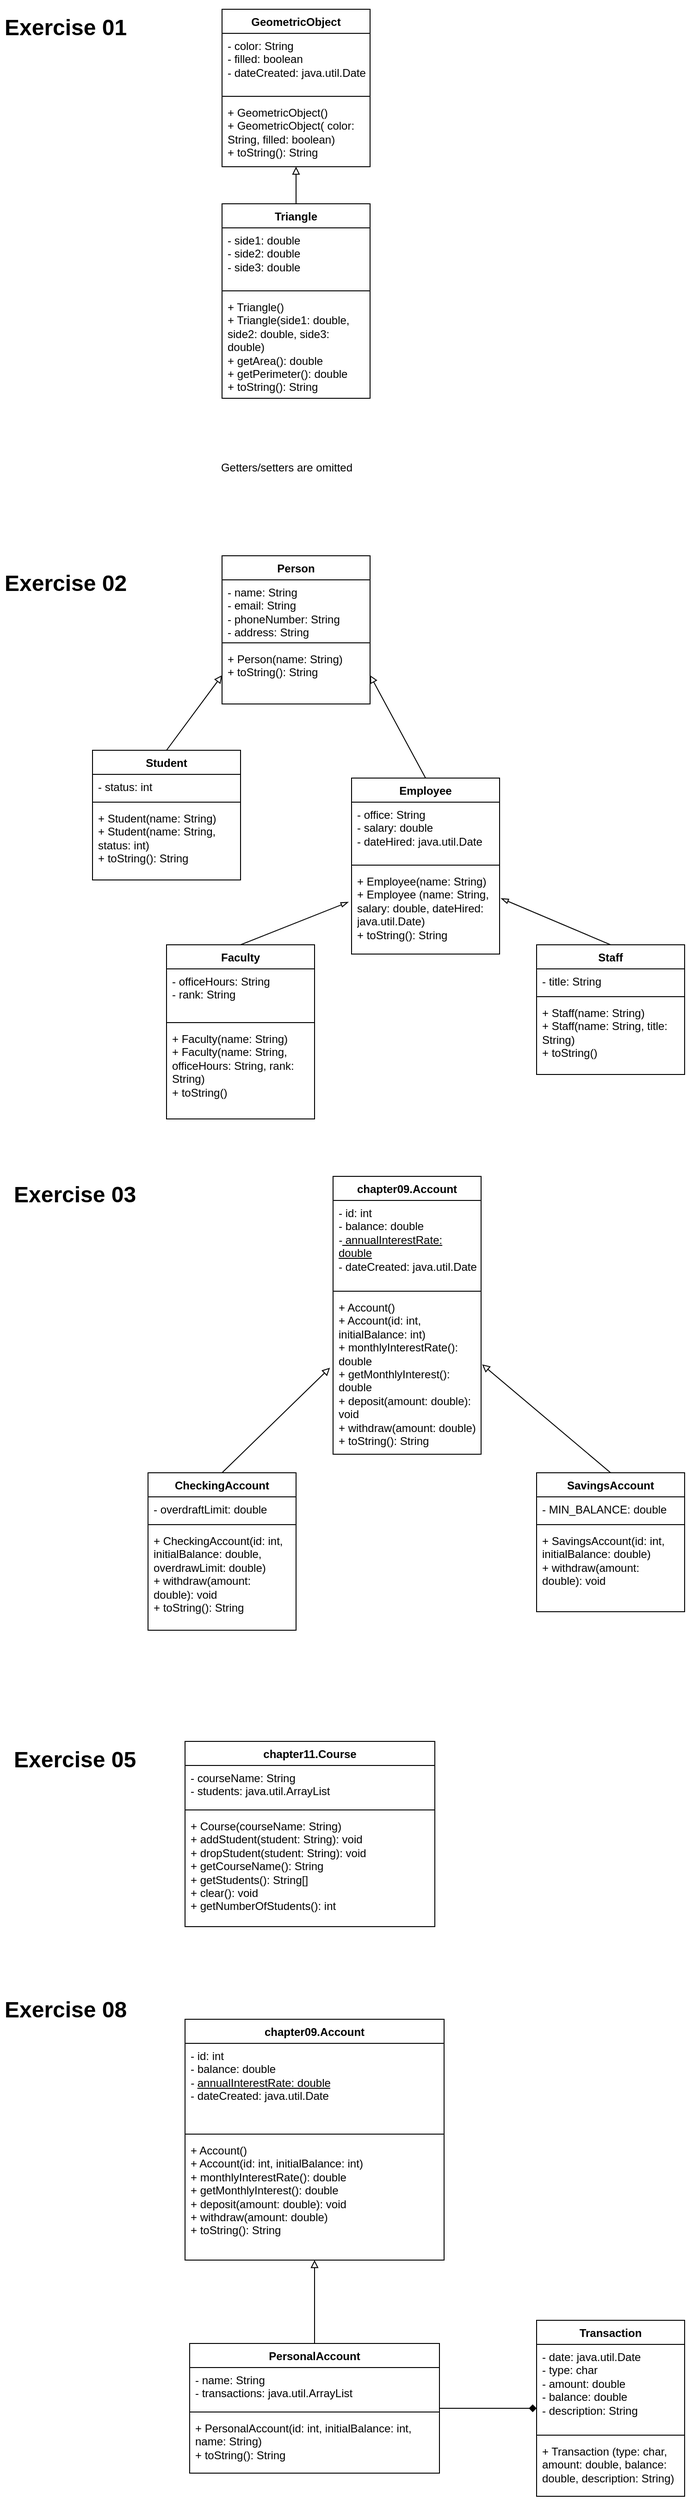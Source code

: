 <mxfile version="21.6.8" type="device">
  <diagram name="Page-1" id="0jwR-zEwnmCePSWY2F06">
    <mxGraphModel dx="954" dy="1001" grid="1" gridSize="10" guides="1" tooltips="1" connect="1" arrows="1" fold="1" page="0" pageScale="1" pageWidth="827" pageHeight="1169" math="0" shadow="0">
      <root>
        <mxCell id="0" />
        <mxCell id="1" parent="0" />
        <mxCell id="v8TpoAdIlQ8JZEhRbZlm-1" value="GeometricObject" style="swimlane;fontStyle=1;align=center;verticalAlign=top;childLayout=stackLayout;horizontal=1;startSize=26;horizontalStack=0;resizeParent=1;resizeParentMax=0;resizeLast=0;collapsible=1;marginBottom=0;whiteSpace=wrap;html=1;" parent="1" vertex="1">
          <mxGeometry x="240" y="-220" width="160" height="170" as="geometry" />
        </mxCell>
        <mxCell id="v8TpoAdIlQ8JZEhRbZlm-2" value="- color: String&lt;br&gt;- filled: boolean&lt;br&gt;- dateCreated: java.util.Date" style="text;strokeColor=none;fillColor=none;align=left;verticalAlign=top;spacingLeft=4;spacingRight=4;overflow=hidden;rotatable=0;points=[[0,0.5],[1,0.5]];portConstraint=eastwest;whiteSpace=wrap;html=1;" parent="v8TpoAdIlQ8JZEhRbZlm-1" vertex="1">
          <mxGeometry y="26" width="160" height="64" as="geometry" />
        </mxCell>
        <mxCell id="v8TpoAdIlQ8JZEhRbZlm-3" value="" style="line;strokeWidth=1;fillColor=none;align=left;verticalAlign=middle;spacingTop=-1;spacingLeft=3;spacingRight=3;rotatable=0;labelPosition=right;points=[];portConstraint=eastwest;strokeColor=inherit;" parent="v8TpoAdIlQ8JZEhRbZlm-1" vertex="1">
          <mxGeometry y="90" width="160" height="8" as="geometry" />
        </mxCell>
        <mxCell id="v8TpoAdIlQ8JZEhRbZlm-4" value="+ GeometricObject()&lt;br&gt;+ GeometricObject( color: String, filled: boolean)&lt;br&gt;+ toString(): String" style="text;strokeColor=none;fillColor=none;align=left;verticalAlign=top;spacingLeft=4;spacingRight=4;overflow=hidden;rotatable=0;points=[[0,0.5],[1,0.5]];portConstraint=eastwest;whiteSpace=wrap;html=1;" parent="v8TpoAdIlQ8JZEhRbZlm-1" vertex="1">
          <mxGeometry y="98" width="160" height="72" as="geometry" />
        </mxCell>
        <mxCell id="v8TpoAdIlQ8JZEhRbZlm-10" style="edgeStyle=orthogonalEdgeStyle;rounded=0;orthogonalLoop=1;jettySize=auto;html=1;endArrow=block;endFill=0;" parent="1" source="v8TpoAdIlQ8JZEhRbZlm-5" target="v8TpoAdIlQ8JZEhRbZlm-1" edge="1">
          <mxGeometry relative="1" as="geometry" />
        </mxCell>
        <mxCell id="v8TpoAdIlQ8JZEhRbZlm-5" value="Triangle" style="swimlane;fontStyle=1;align=center;verticalAlign=top;childLayout=stackLayout;horizontal=1;startSize=26;horizontalStack=0;resizeParent=1;resizeParentMax=0;resizeLast=0;collapsible=1;marginBottom=0;whiteSpace=wrap;html=1;" parent="1" vertex="1">
          <mxGeometry x="240" y="-10" width="160" height="210" as="geometry" />
        </mxCell>
        <mxCell id="v8TpoAdIlQ8JZEhRbZlm-6" value="- side1: double&lt;br&gt;- side2: double&lt;br&gt;- side3: double" style="text;strokeColor=none;fillColor=none;align=left;verticalAlign=top;spacingLeft=4;spacingRight=4;overflow=hidden;rotatable=0;points=[[0,0.5],[1,0.5]];portConstraint=eastwest;whiteSpace=wrap;html=1;" parent="v8TpoAdIlQ8JZEhRbZlm-5" vertex="1">
          <mxGeometry y="26" width="160" height="64" as="geometry" />
        </mxCell>
        <mxCell id="v8TpoAdIlQ8JZEhRbZlm-7" value="" style="line;strokeWidth=1;fillColor=none;align=left;verticalAlign=middle;spacingTop=-1;spacingLeft=3;spacingRight=3;rotatable=0;labelPosition=right;points=[];portConstraint=eastwest;strokeColor=inherit;" parent="v8TpoAdIlQ8JZEhRbZlm-5" vertex="1">
          <mxGeometry y="90" width="160" height="8" as="geometry" />
        </mxCell>
        <mxCell id="v8TpoAdIlQ8JZEhRbZlm-8" value="+ Triangle()&lt;br&gt;+ Triangle(side1: double, side2: double, side3: double)&lt;br&gt;+ getArea(): double&lt;br&gt;+ getPerimeter(): double&lt;br&gt;+ toString(): String" style="text;strokeColor=none;fillColor=none;align=left;verticalAlign=top;spacingLeft=4;spacingRight=4;overflow=hidden;rotatable=0;points=[[0,0.5],[1,0.5]];portConstraint=eastwest;whiteSpace=wrap;html=1;" parent="v8TpoAdIlQ8JZEhRbZlm-5" vertex="1">
          <mxGeometry y="98" width="160" height="112" as="geometry" />
        </mxCell>
        <mxCell id="v8TpoAdIlQ8JZEhRbZlm-11" value="Getters/setters are omitted" style="text;html=1;strokeColor=none;fillColor=none;align=center;verticalAlign=middle;whiteSpace=wrap;rounded=0;" parent="1" vertex="1">
          <mxGeometry x="190" y="260" width="240" height="30" as="geometry" />
        </mxCell>
        <mxCell id="v8TpoAdIlQ8JZEhRbZlm-12" value="Person" style="swimlane;fontStyle=1;align=center;verticalAlign=top;childLayout=stackLayout;horizontal=1;startSize=26;horizontalStack=0;resizeParent=1;resizeParentMax=0;resizeLast=0;collapsible=1;marginBottom=0;whiteSpace=wrap;html=1;" parent="1" vertex="1">
          <mxGeometry x="240" y="370" width="160" height="160" as="geometry" />
        </mxCell>
        <mxCell id="v8TpoAdIlQ8JZEhRbZlm-13" value="- name: String&lt;br&gt;- email: String&lt;br&gt;- phoneNumber: String&lt;br&gt;- address: String" style="text;strokeColor=none;fillColor=none;align=left;verticalAlign=top;spacingLeft=4;spacingRight=4;overflow=hidden;rotatable=0;points=[[0,0.5],[1,0.5]];portConstraint=eastwest;whiteSpace=wrap;html=1;" parent="v8TpoAdIlQ8JZEhRbZlm-12" vertex="1">
          <mxGeometry y="26" width="160" height="64" as="geometry" />
        </mxCell>
        <mxCell id="v8TpoAdIlQ8JZEhRbZlm-14" value="" style="line;strokeWidth=1;fillColor=none;align=left;verticalAlign=middle;spacingTop=-1;spacingLeft=3;spacingRight=3;rotatable=0;labelPosition=right;points=[];portConstraint=eastwest;strokeColor=inherit;" parent="v8TpoAdIlQ8JZEhRbZlm-12" vertex="1">
          <mxGeometry y="90" width="160" height="8" as="geometry" />
        </mxCell>
        <mxCell id="v8TpoAdIlQ8JZEhRbZlm-15" value="+ Person(name: String)&lt;br&gt;+ toString(): String" style="text;strokeColor=none;fillColor=none;align=left;verticalAlign=top;spacingLeft=4;spacingRight=4;overflow=hidden;rotatable=0;points=[[0,0.5],[1,0.5]];portConstraint=eastwest;whiteSpace=wrap;html=1;" parent="v8TpoAdIlQ8JZEhRbZlm-12" vertex="1">
          <mxGeometry y="98" width="160" height="62" as="geometry" />
        </mxCell>
        <mxCell id="v8TpoAdIlQ8JZEhRbZlm-25" value="Employee" style="swimlane;fontStyle=1;align=center;verticalAlign=top;childLayout=stackLayout;horizontal=1;startSize=26;horizontalStack=0;resizeParent=1;resizeParentMax=0;resizeLast=0;collapsible=1;marginBottom=0;whiteSpace=wrap;html=1;" parent="1" vertex="1">
          <mxGeometry x="380" y="610" width="160" height="190" as="geometry" />
        </mxCell>
        <mxCell id="v8TpoAdIlQ8JZEhRbZlm-26" value="- office: String&lt;br&gt;- salary: double&lt;br&gt;- dateHired: java.util.Date" style="text;strokeColor=none;fillColor=none;align=left;verticalAlign=top;spacingLeft=4;spacingRight=4;overflow=hidden;rotatable=0;points=[[0,0.5],[1,0.5]];portConstraint=eastwest;whiteSpace=wrap;html=1;" parent="v8TpoAdIlQ8JZEhRbZlm-25" vertex="1">
          <mxGeometry y="26" width="160" height="64" as="geometry" />
        </mxCell>
        <mxCell id="v8TpoAdIlQ8JZEhRbZlm-27" value="" style="line;strokeWidth=1;fillColor=none;align=left;verticalAlign=middle;spacingTop=-1;spacingLeft=3;spacingRight=3;rotatable=0;labelPosition=right;points=[];portConstraint=eastwest;strokeColor=inherit;" parent="v8TpoAdIlQ8JZEhRbZlm-25" vertex="1">
          <mxGeometry y="90" width="160" height="8" as="geometry" />
        </mxCell>
        <mxCell id="v8TpoAdIlQ8JZEhRbZlm-28" value="+ Employee(name: String)&lt;br&gt;+ Employee (name: String, salary: double, dateHired: java.util.Date)&lt;br&gt;+ toString(): String" style="text;strokeColor=none;fillColor=none;align=left;verticalAlign=top;spacingLeft=4;spacingRight=4;overflow=hidden;rotatable=0;points=[[0,0.5],[1,0.5]];portConstraint=eastwest;whiteSpace=wrap;html=1;" parent="v8TpoAdIlQ8JZEhRbZlm-25" vertex="1">
          <mxGeometry y="98" width="160" height="92" as="geometry" />
        </mxCell>
        <mxCell id="v8TpoAdIlQ8JZEhRbZlm-30" value="Student" style="swimlane;fontStyle=1;align=center;verticalAlign=top;childLayout=stackLayout;horizontal=1;startSize=26;horizontalStack=0;resizeParent=1;resizeParentMax=0;resizeLast=0;collapsible=1;marginBottom=0;whiteSpace=wrap;html=1;" parent="1" vertex="1">
          <mxGeometry x="100" y="580" width="160" height="140" as="geometry" />
        </mxCell>
        <mxCell id="v8TpoAdIlQ8JZEhRbZlm-31" value="- status: int" style="text;strokeColor=none;fillColor=none;align=left;verticalAlign=top;spacingLeft=4;spacingRight=4;overflow=hidden;rotatable=0;points=[[0,0.5],[1,0.5]];portConstraint=eastwest;whiteSpace=wrap;html=1;" parent="v8TpoAdIlQ8JZEhRbZlm-30" vertex="1">
          <mxGeometry y="26" width="160" height="26" as="geometry" />
        </mxCell>
        <mxCell id="v8TpoAdIlQ8JZEhRbZlm-32" value="" style="line;strokeWidth=1;fillColor=none;align=left;verticalAlign=middle;spacingTop=-1;spacingLeft=3;spacingRight=3;rotatable=0;labelPosition=right;points=[];portConstraint=eastwest;strokeColor=inherit;" parent="v8TpoAdIlQ8JZEhRbZlm-30" vertex="1">
          <mxGeometry y="52" width="160" height="8" as="geometry" />
        </mxCell>
        <mxCell id="v8TpoAdIlQ8JZEhRbZlm-33" value="+ Student(name: String)&lt;br&gt;+ Student(name: String, status: int)&lt;br&gt;+ toString(): String" style="text;strokeColor=none;fillColor=none;align=left;verticalAlign=top;spacingLeft=4;spacingRight=4;overflow=hidden;rotatable=0;points=[[0,0.5],[1,0.5]];portConstraint=eastwest;whiteSpace=wrap;html=1;" parent="v8TpoAdIlQ8JZEhRbZlm-30" vertex="1">
          <mxGeometry y="60" width="160" height="80" as="geometry" />
        </mxCell>
        <mxCell id="v8TpoAdIlQ8JZEhRbZlm-35" value="Faculty" style="swimlane;fontStyle=1;align=center;verticalAlign=top;childLayout=stackLayout;horizontal=1;startSize=26;horizontalStack=0;resizeParent=1;resizeParentMax=0;resizeLast=0;collapsible=1;marginBottom=0;whiteSpace=wrap;html=1;" parent="1" vertex="1">
          <mxGeometry x="180" y="790" width="160" height="188" as="geometry" />
        </mxCell>
        <mxCell id="v8TpoAdIlQ8JZEhRbZlm-36" value="- officeHours: String&lt;br&gt;- rank: String" style="text;strokeColor=none;fillColor=none;align=left;verticalAlign=top;spacingLeft=4;spacingRight=4;overflow=hidden;rotatable=0;points=[[0,0.5],[1,0.5]];portConstraint=eastwest;whiteSpace=wrap;html=1;" parent="v8TpoAdIlQ8JZEhRbZlm-35" vertex="1">
          <mxGeometry y="26" width="160" height="54" as="geometry" />
        </mxCell>
        <mxCell id="v8TpoAdIlQ8JZEhRbZlm-37" value="" style="line;strokeWidth=1;fillColor=none;align=left;verticalAlign=middle;spacingTop=-1;spacingLeft=3;spacingRight=3;rotatable=0;labelPosition=right;points=[];portConstraint=eastwest;strokeColor=inherit;" parent="v8TpoAdIlQ8JZEhRbZlm-35" vertex="1">
          <mxGeometry y="80" width="160" height="8" as="geometry" />
        </mxCell>
        <mxCell id="v8TpoAdIlQ8JZEhRbZlm-38" value="+ Faculty(name: String)&lt;br&gt;+ Faculty(name: String, officeHours: String, rank: String)&lt;br&gt;+ toString()" style="text;strokeColor=none;fillColor=none;align=left;verticalAlign=top;spacingLeft=4;spacingRight=4;overflow=hidden;rotatable=0;points=[[0,0.5],[1,0.5]];portConstraint=eastwest;whiteSpace=wrap;html=1;" parent="v8TpoAdIlQ8JZEhRbZlm-35" vertex="1">
          <mxGeometry y="88" width="160" height="100" as="geometry" />
        </mxCell>
        <mxCell id="v8TpoAdIlQ8JZEhRbZlm-39" value="Staff" style="swimlane;fontStyle=1;align=center;verticalAlign=top;childLayout=stackLayout;horizontal=1;startSize=26;horizontalStack=0;resizeParent=1;resizeParentMax=0;resizeLast=0;collapsible=1;marginBottom=0;whiteSpace=wrap;html=1;" parent="1" vertex="1">
          <mxGeometry x="580" y="790" width="160" height="140" as="geometry" />
        </mxCell>
        <mxCell id="v8TpoAdIlQ8JZEhRbZlm-40" value="- title: String" style="text;strokeColor=none;fillColor=none;align=left;verticalAlign=top;spacingLeft=4;spacingRight=4;overflow=hidden;rotatable=0;points=[[0,0.5],[1,0.5]];portConstraint=eastwest;whiteSpace=wrap;html=1;" parent="v8TpoAdIlQ8JZEhRbZlm-39" vertex="1">
          <mxGeometry y="26" width="160" height="26" as="geometry" />
        </mxCell>
        <mxCell id="v8TpoAdIlQ8JZEhRbZlm-41" value="" style="line;strokeWidth=1;fillColor=none;align=left;verticalAlign=middle;spacingTop=-1;spacingLeft=3;spacingRight=3;rotatable=0;labelPosition=right;points=[];portConstraint=eastwest;strokeColor=inherit;" parent="v8TpoAdIlQ8JZEhRbZlm-39" vertex="1">
          <mxGeometry y="52" width="160" height="8" as="geometry" />
        </mxCell>
        <mxCell id="v8TpoAdIlQ8JZEhRbZlm-42" value="+ Staff(name: String)&lt;br&gt;+ Staff(name: String, title: String)&lt;br&gt;+ toString()" style="text;strokeColor=none;fillColor=none;align=left;verticalAlign=top;spacingLeft=4;spacingRight=4;overflow=hidden;rotatable=0;points=[[0,0.5],[1,0.5]];portConstraint=eastwest;whiteSpace=wrap;html=1;" parent="v8TpoAdIlQ8JZEhRbZlm-39" vertex="1">
          <mxGeometry y="60" width="160" height="80" as="geometry" />
        </mxCell>
        <mxCell id="v8TpoAdIlQ8JZEhRbZlm-43" value="" style="endArrow=blockThin;html=1;rounded=0;endFill=0;entryX=-0.021;entryY=0.389;entryDx=0;entryDy=0;entryPerimeter=0;exitX=0.5;exitY=0;exitDx=0;exitDy=0;" parent="1" source="v8TpoAdIlQ8JZEhRbZlm-35" target="v8TpoAdIlQ8JZEhRbZlm-28" edge="1">
          <mxGeometry width="50" height="50" relative="1" as="geometry">
            <mxPoint x="280" y="830" as="sourcePoint" />
            <mxPoint x="370" y="740" as="targetPoint" />
          </mxGeometry>
        </mxCell>
        <mxCell id="v8TpoAdIlQ8JZEhRbZlm-44" value="" style="endArrow=blockThin;html=1;rounded=0;entryX=1.009;entryY=0.346;entryDx=0;entryDy=0;entryPerimeter=0;endFill=0;exitX=0.5;exitY=0;exitDx=0;exitDy=0;" parent="1" source="v8TpoAdIlQ8JZEhRbZlm-39" target="v8TpoAdIlQ8JZEhRbZlm-28" edge="1">
          <mxGeometry width="50" height="50" relative="1" as="geometry">
            <mxPoint x="620" y="830" as="sourcePoint" />
            <mxPoint x="670" y="780" as="targetPoint" />
          </mxGeometry>
        </mxCell>
        <mxCell id="v8TpoAdIlQ8JZEhRbZlm-45" value="" style="endArrow=block;html=1;rounded=0;entryX=0;entryY=0.5;entryDx=0;entryDy=0;exitX=0.5;exitY=0;exitDx=0;exitDy=0;endFill=0;" parent="1" source="v8TpoAdIlQ8JZEhRbZlm-30" target="v8TpoAdIlQ8JZEhRbZlm-15" edge="1">
          <mxGeometry width="50" height="50" relative="1" as="geometry">
            <mxPoint x="330" y="680" as="sourcePoint" />
            <mxPoint x="380" y="630" as="targetPoint" />
          </mxGeometry>
        </mxCell>
        <mxCell id="v8TpoAdIlQ8JZEhRbZlm-46" value="" style="endArrow=block;html=1;rounded=0;entryX=1;entryY=0.5;entryDx=0;entryDy=0;endFill=0;exitX=0.5;exitY=0;exitDx=0;exitDy=0;" parent="1" source="v8TpoAdIlQ8JZEhRbZlm-25" target="v8TpoAdIlQ8JZEhRbZlm-15" edge="1">
          <mxGeometry width="50" height="50" relative="1" as="geometry">
            <mxPoint x="450" y="610" as="sourcePoint" />
            <mxPoint x="500" y="560" as="targetPoint" />
          </mxGeometry>
        </mxCell>
        <mxCell id="v8TpoAdIlQ8JZEhRbZlm-47" value="chapter09.Account" style="swimlane;fontStyle=1;align=center;verticalAlign=top;childLayout=stackLayout;horizontal=1;startSize=26;horizontalStack=0;resizeParent=1;resizeParentMax=0;resizeLast=0;collapsible=1;marginBottom=0;whiteSpace=wrap;html=1;" parent="1" vertex="1">
          <mxGeometry x="360" y="1040" width="160" height="300" as="geometry" />
        </mxCell>
        <mxCell id="v8TpoAdIlQ8JZEhRbZlm-48" value="- id: int&lt;br&gt;- balance: double&lt;br&gt;&lt;i&gt;-&lt;/i&gt;&lt;u&gt; annualInterestRate: double&lt;/u&gt;&lt;br&gt;- dateCreated: java.util.Date" style="text;strokeColor=none;fillColor=none;align=left;verticalAlign=top;spacingLeft=4;spacingRight=4;overflow=hidden;rotatable=0;points=[[0,0.5],[1,0.5]];portConstraint=eastwest;whiteSpace=wrap;html=1;" parent="v8TpoAdIlQ8JZEhRbZlm-47" vertex="1">
          <mxGeometry y="26" width="160" height="94" as="geometry" />
        </mxCell>
        <mxCell id="v8TpoAdIlQ8JZEhRbZlm-49" value="" style="line;strokeWidth=1;fillColor=none;align=left;verticalAlign=middle;spacingTop=-1;spacingLeft=3;spacingRight=3;rotatable=0;labelPosition=right;points=[];portConstraint=eastwest;strokeColor=inherit;" parent="v8TpoAdIlQ8JZEhRbZlm-47" vertex="1">
          <mxGeometry y="120" width="160" height="8" as="geometry" />
        </mxCell>
        <mxCell id="v8TpoAdIlQ8JZEhRbZlm-50" value="+ Account()&lt;br&gt;+ Account(id: int, initialBalance: int)&lt;br&gt;+ monthlyInterestRate(): double&lt;br&gt;+ getMonthlyInterest(): double&lt;br&gt;+ deposit(amount: double): void&lt;br&gt;+ withdraw(amount: double)&lt;br&gt;+ toString(): String" style="text;strokeColor=none;fillColor=none;align=left;verticalAlign=top;spacingLeft=4;spacingRight=4;overflow=hidden;rotatable=0;points=[[0,0.5],[1,0.5]];portConstraint=eastwest;whiteSpace=wrap;html=1;" parent="v8TpoAdIlQ8JZEhRbZlm-47" vertex="1">
          <mxGeometry y="128" width="160" height="172" as="geometry" />
        </mxCell>
        <mxCell id="v8TpoAdIlQ8JZEhRbZlm-51" value="CheckingAccount" style="swimlane;fontStyle=1;align=center;verticalAlign=top;childLayout=stackLayout;horizontal=1;startSize=26;horizontalStack=0;resizeParent=1;resizeParentMax=0;resizeLast=0;collapsible=1;marginBottom=0;whiteSpace=wrap;html=1;" parent="1" vertex="1">
          <mxGeometry x="160" y="1360" width="160" height="170" as="geometry" />
        </mxCell>
        <mxCell id="v8TpoAdIlQ8JZEhRbZlm-52" value="- overdraftLimit: double" style="text;strokeColor=none;fillColor=none;align=left;verticalAlign=top;spacingLeft=4;spacingRight=4;overflow=hidden;rotatable=0;points=[[0,0.5],[1,0.5]];portConstraint=eastwest;whiteSpace=wrap;html=1;" parent="v8TpoAdIlQ8JZEhRbZlm-51" vertex="1">
          <mxGeometry y="26" width="160" height="26" as="geometry" />
        </mxCell>
        <mxCell id="v8TpoAdIlQ8JZEhRbZlm-53" value="" style="line;strokeWidth=1;fillColor=none;align=left;verticalAlign=middle;spacingTop=-1;spacingLeft=3;spacingRight=3;rotatable=0;labelPosition=right;points=[];portConstraint=eastwest;strokeColor=inherit;" parent="v8TpoAdIlQ8JZEhRbZlm-51" vertex="1">
          <mxGeometry y="52" width="160" height="8" as="geometry" />
        </mxCell>
        <mxCell id="v8TpoAdIlQ8JZEhRbZlm-54" value="+ CheckingAccount(id: int, initialBalance: double, overdrawLimit: double)&lt;br&gt;+ withdraw(amount: double): void&lt;br&gt;+ toString(): String" style="text;strokeColor=none;fillColor=none;align=left;verticalAlign=top;spacingLeft=4;spacingRight=4;overflow=hidden;rotatable=0;points=[[0,0.5],[1,0.5]];portConstraint=eastwest;whiteSpace=wrap;html=1;" parent="v8TpoAdIlQ8JZEhRbZlm-51" vertex="1">
          <mxGeometry y="60" width="160" height="110" as="geometry" />
        </mxCell>
        <mxCell id="v8TpoAdIlQ8JZEhRbZlm-55" value="" style="endArrow=block;html=1;rounded=0;entryX=-0.021;entryY=0.457;entryDx=0;entryDy=0;entryPerimeter=0;exitX=0.5;exitY=0;exitDx=0;exitDy=0;endFill=0;" parent="1" source="v8TpoAdIlQ8JZEhRbZlm-51" target="v8TpoAdIlQ8JZEhRbZlm-50" edge="1">
          <mxGeometry width="50" height="50" relative="1" as="geometry">
            <mxPoint x="120" y="1300" as="sourcePoint" />
            <mxPoint x="170" y="1250" as="targetPoint" />
          </mxGeometry>
        </mxCell>
        <mxCell id="v8TpoAdIlQ8JZEhRbZlm-56" value="SavingsAccount" style="swimlane;fontStyle=1;align=center;verticalAlign=top;childLayout=stackLayout;horizontal=1;startSize=26;horizontalStack=0;resizeParent=1;resizeParentMax=0;resizeLast=0;collapsible=1;marginBottom=0;whiteSpace=wrap;html=1;" parent="1" vertex="1">
          <mxGeometry x="580" y="1360" width="160" height="150" as="geometry" />
        </mxCell>
        <mxCell id="v8TpoAdIlQ8JZEhRbZlm-57" value="- MIN_BALANCE: double" style="text;strokeColor=none;fillColor=none;align=left;verticalAlign=top;spacingLeft=4;spacingRight=4;overflow=hidden;rotatable=0;points=[[0,0.5],[1,0.5]];portConstraint=eastwest;whiteSpace=wrap;html=1;" parent="v8TpoAdIlQ8JZEhRbZlm-56" vertex="1">
          <mxGeometry y="26" width="160" height="26" as="geometry" />
        </mxCell>
        <mxCell id="v8TpoAdIlQ8JZEhRbZlm-58" value="" style="line;strokeWidth=1;fillColor=none;align=left;verticalAlign=middle;spacingTop=-1;spacingLeft=3;spacingRight=3;rotatable=0;labelPosition=right;points=[];portConstraint=eastwest;strokeColor=inherit;" parent="v8TpoAdIlQ8JZEhRbZlm-56" vertex="1">
          <mxGeometry y="52" width="160" height="8" as="geometry" />
        </mxCell>
        <mxCell id="v8TpoAdIlQ8JZEhRbZlm-59" value="+ SavingsAccount(id: int, initialBalance: double)&lt;br&gt;+ withdraw(amount: double): void" style="text;strokeColor=none;fillColor=none;align=left;verticalAlign=top;spacingLeft=4;spacingRight=4;overflow=hidden;rotatable=0;points=[[0,0.5],[1,0.5]];portConstraint=eastwest;whiteSpace=wrap;html=1;" parent="v8TpoAdIlQ8JZEhRbZlm-56" vertex="1">
          <mxGeometry y="60" width="160" height="90" as="geometry" />
        </mxCell>
        <mxCell id="v8TpoAdIlQ8JZEhRbZlm-60" value="" style="endArrow=block;html=1;rounded=0;entryX=1.007;entryY=0.436;entryDx=0;entryDy=0;entryPerimeter=0;exitX=0.5;exitY=0;exitDx=0;exitDy=0;endFill=0;" parent="1" source="v8TpoAdIlQ8JZEhRbZlm-56" target="v8TpoAdIlQ8JZEhRbZlm-50" edge="1">
          <mxGeometry width="50" height="50" relative="1" as="geometry">
            <mxPoint x="650" y="1360" as="sourcePoint" />
            <mxPoint x="700" y="1310" as="targetPoint" />
          </mxGeometry>
        </mxCell>
        <mxCell id="v8TpoAdIlQ8JZEhRbZlm-61" value="chapter11.Course" style="swimlane;fontStyle=1;align=center;verticalAlign=top;childLayout=stackLayout;horizontal=1;startSize=26;horizontalStack=0;resizeParent=1;resizeParentMax=0;resizeLast=0;collapsible=1;marginBottom=0;whiteSpace=wrap;html=1;" parent="1" vertex="1">
          <mxGeometry x="200" y="1650" width="270" height="200" as="geometry" />
        </mxCell>
        <mxCell id="v8TpoAdIlQ8JZEhRbZlm-62" value="- courseName: String&lt;br&gt;- students: java.util.ArrayList" style="text;strokeColor=none;fillColor=none;align=left;verticalAlign=top;spacingLeft=4;spacingRight=4;overflow=hidden;rotatable=0;points=[[0,0.5],[1,0.5]];portConstraint=eastwest;whiteSpace=wrap;html=1;" parent="v8TpoAdIlQ8JZEhRbZlm-61" vertex="1">
          <mxGeometry y="26" width="270" height="44" as="geometry" />
        </mxCell>
        <mxCell id="v8TpoAdIlQ8JZEhRbZlm-63" value="" style="line;strokeWidth=1;fillColor=none;align=left;verticalAlign=middle;spacingTop=-1;spacingLeft=3;spacingRight=3;rotatable=0;labelPosition=right;points=[];portConstraint=eastwest;strokeColor=inherit;" parent="v8TpoAdIlQ8JZEhRbZlm-61" vertex="1">
          <mxGeometry y="70" width="270" height="8" as="geometry" />
        </mxCell>
        <mxCell id="v8TpoAdIlQ8JZEhRbZlm-64" value="+ Course(courseName: String)&lt;br&gt;+ addStudent(student: String): void&lt;br&gt;+ dropStudent(student: String): void&lt;br&gt;+ getCourseName(): String&lt;br&gt;+ getStudents(): String[]&lt;br&gt;+ clear(): void&lt;br&gt;+ getNumberOfStudents(): int" style="text;strokeColor=none;fillColor=none;align=left;verticalAlign=top;spacingLeft=4;spacingRight=4;overflow=hidden;rotatable=0;points=[[0,0.5],[1,0.5]];portConstraint=eastwest;whiteSpace=wrap;html=1;" parent="v8TpoAdIlQ8JZEhRbZlm-61" vertex="1">
          <mxGeometry y="78" width="270" height="122" as="geometry" />
        </mxCell>
        <mxCell id="v8TpoAdIlQ8JZEhRbZlm-65" value="&lt;h1&gt;Exercise 01&lt;/h1&gt;" style="text;html=1;strokeColor=none;fillColor=none;spacing=5;spacingTop=-20;whiteSpace=wrap;overflow=hidden;rounded=0;" parent="1" vertex="1">
          <mxGeometry y="-220" width="190" height="54" as="geometry" />
        </mxCell>
        <mxCell id="v8TpoAdIlQ8JZEhRbZlm-66" value="&lt;h1&gt;Exercise 02&lt;/h1&gt;" style="text;html=1;strokeColor=none;fillColor=none;spacing=5;spacingTop=-20;whiteSpace=wrap;overflow=hidden;rounded=0;" parent="1" vertex="1">
          <mxGeometry y="380" width="190" height="54" as="geometry" />
        </mxCell>
        <mxCell id="v8TpoAdIlQ8JZEhRbZlm-67" value="&lt;h1&gt;Exercise 03&lt;/h1&gt;" style="text;html=1;strokeColor=none;fillColor=none;spacing=5;spacingTop=-20;whiteSpace=wrap;overflow=hidden;rounded=0;" parent="1" vertex="1">
          <mxGeometry x="10" y="1040" width="190" height="54" as="geometry" />
        </mxCell>
        <mxCell id="v8TpoAdIlQ8JZEhRbZlm-68" value="&lt;h1&gt;Exercise 05&lt;/h1&gt;" style="text;html=1;strokeColor=none;fillColor=none;spacing=5;spacingTop=-20;whiteSpace=wrap;overflow=hidden;rounded=0;" parent="1" vertex="1">
          <mxGeometry x="10" y="1650" width="190" height="54" as="geometry" />
        </mxCell>
        <mxCell id="v8TpoAdIlQ8JZEhRbZlm-78" style="edgeStyle=orthogonalEdgeStyle;rounded=0;orthogonalLoop=1;jettySize=auto;html=1;endArrow=diamond;endFill=1;" parent="1" source="v8TpoAdIlQ8JZEhRbZlm-69" target="v8TpoAdIlQ8JZEhRbZlm-74" edge="1">
          <mxGeometry relative="1" as="geometry" />
        </mxCell>
        <mxCell id="v8TpoAdIlQ8JZEhRbZlm-83" style="edgeStyle=orthogonalEdgeStyle;rounded=0;orthogonalLoop=1;jettySize=auto;html=1;endArrow=block;endFill=0;" parent="1" source="v8TpoAdIlQ8JZEhRbZlm-69" target="v8TpoAdIlQ8JZEhRbZlm-79" edge="1">
          <mxGeometry relative="1" as="geometry" />
        </mxCell>
        <mxCell id="v8TpoAdIlQ8JZEhRbZlm-69" value="PersonalAccount" style="swimlane;fontStyle=1;align=center;verticalAlign=top;childLayout=stackLayout;horizontal=1;startSize=26;horizontalStack=0;resizeParent=1;resizeParentMax=0;resizeLast=0;collapsible=1;marginBottom=0;whiteSpace=wrap;html=1;" parent="1" vertex="1">
          <mxGeometry x="205" y="2300" width="270" height="140" as="geometry" />
        </mxCell>
        <mxCell id="v8TpoAdIlQ8JZEhRbZlm-70" value="- name: String&lt;br&gt;- transactions: java.util.ArrayList" style="text;strokeColor=none;fillColor=none;align=left;verticalAlign=top;spacingLeft=4;spacingRight=4;overflow=hidden;rotatable=0;points=[[0,0.5],[1,0.5]];portConstraint=eastwest;whiteSpace=wrap;html=1;" parent="v8TpoAdIlQ8JZEhRbZlm-69" vertex="1">
          <mxGeometry y="26" width="270" height="44" as="geometry" />
        </mxCell>
        <mxCell id="v8TpoAdIlQ8JZEhRbZlm-71" value="" style="line;strokeWidth=1;fillColor=none;align=left;verticalAlign=middle;spacingTop=-1;spacingLeft=3;spacingRight=3;rotatable=0;labelPosition=right;points=[];portConstraint=eastwest;strokeColor=inherit;" parent="v8TpoAdIlQ8JZEhRbZlm-69" vertex="1">
          <mxGeometry y="70" width="270" height="8" as="geometry" />
        </mxCell>
        <mxCell id="v8TpoAdIlQ8JZEhRbZlm-72" value="+ PersonalAccount(id: int, initialBalance: int, name: String)&lt;br&gt;+ toString(): String" style="text;strokeColor=none;fillColor=none;align=left;verticalAlign=top;spacingLeft=4;spacingRight=4;overflow=hidden;rotatable=0;points=[[0,0.5],[1,0.5]];portConstraint=eastwest;whiteSpace=wrap;html=1;" parent="v8TpoAdIlQ8JZEhRbZlm-69" vertex="1">
          <mxGeometry y="78" width="270" height="62" as="geometry" />
        </mxCell>
        <mxCell id="v8TpoAdIlQ8JZEhRbZlm-73" value="&lt;h1&gt;Exercise 08&lt;/h1&gt;" style="text;html=1;strokeColor=none;fillColor=none;spacing=5;spacingTop=-20;whiteSpace=wrap;overflow=hidden;rounded=0;" parent="1" vertex="1">
          <mxGeometry y="1920" width="190" height="54" as="geometry" />
        </mxCell>
        <mxCell id="v8TpoAdIlQ8JZEhRbZlm-74" value="Transaction" style="swimlane;fontStyle=1;align=center;verticalAlign=top;childLayout=stackLayout;horizontal=1;startSize=26;horizontalStack=0;resizeParent=1;resizeParentMax=0;resizeLast=0;collapsible=1;marginBottom=0;whiteSpace=wrap;html=1;" parent="1" vertex="1">
          <mxGeometry x="580" y="2275" width="160" height="190" as="geometry" />
        </mxCell>
        <mxCell id="v8TpoAdIlQ8JZEhRbZlm-75" value="- date: java.util.Date&lt;br&gt;- type: char&lt;br&gt;- amount: double&lt;br&gt;- balance: double&lt;br&gt;- description: String" style="text;strokeColor=none;fillColor=none;align=left;verticalAlign=top;spacingLeft=4;spacingRight=4;overflow=hidden;rotatable=0;points=[[0,0.5],[1,0.5]];portConstraint=eastwest;whiteSpace=wrap;html=1;" parent="v8TpoAdIlQ8JZEhRbZlm-74" vertex="1">
          <mxGeometry y="26" width="160" height="94" as="geometry" />
        </mxCell>
        <mxCell id="v8TpoAdIlQ8JZEhRbZlm-76" value="" style="line;strokeWidth=1;fillColor=none;align=left;verticalAlign=middle;spacingTop=-1;spacingLeft=3;spacingRight=3;rotatable=0;labelPosition=right;points=[];portConstraint=eastwest;strokeColor=inherit;" parent="v8TpoAdIlQ8JZEhRbZlm-74" vertex="1">
          <mxGeometry y="120" width="160" height="8" as="geometry" />
        </mxCell>
        <mxCell id="v8TpoAdIlQ8JZEhRbZlm-77" value="+ Transaction (type: char, amount: double, balance: double, description: String)" style="text;strokeColor=none;fillColor=none;align=left;verticalAlign=top;spacingLeft=4;spacingRight=4;overflow=hidden;rotatable=0;points=[[0,0.5],[1,0.5]];portConstraint=eastwest;whiteSpace=wrap;html=1;" parent="v8TpoAdIlQ8JZEhRbZlm-74" vertex="1">
          <mxGeometry y="128" width="160" height="62" as="geometry" />
        </mxCell>
        <mxCell id="v8TpoAdIlQ8JZEhRbZlm-79" value="chapter09.Account" style="swimlane;fontStyle=1;align=center;verticalAlign=top;childLayout=stackLayout;horizontal=1;startSize=26;horizontalStack=0;resizeParent=1;resizeParentMax=0;resizeLast=0;collapsible=1;marginBottom=0;whiteSpace=wrap;html=1;" parent="1" vertex="1">
          <mxGeometry x="200" y="1950" width="280" height="260" as="geometry" />
        </mxCell>
        <mxCell id="v8TpoAdIlQ8JZEhRbZlm-80" value="- id: int&lt;br&gt;- balance: double&lt;br&gt;&lt;i&gt;- &lt;/i&gt;&lt;u&gt;annualInterestRate: double&lt;/u&gt;&lt;br&gt;- dateCreated: java.util.Date" style="text;strokeColor=none;fillColor=none;align=left;verticalAlign=top;spacingLeft=4;spacingRight=4;overflow=hidden;rotatable=0;points=[[0,0.5],[1,0.5]];portConstraint=eastwest;whiteSpace=wrap;html=1;" parent="v8TpoAdIlQ8JZEhRbZlm-79" vertex="1">
          <mxGeometry y="26" width="280" height="94" as="geometry" />
        </mxCell>
        <mxCell id="v8TpoAdIlQ8JZEhRbZlm-81" value="" style="line;strokeWidth=1;fillColor=none;align=left;verticalAlign=middle;spacingTop=-1;spacingLeft=3;spacingRight=3;rotatable=0;labelPosition=right;points=[];portConstraint=eastwest;strokeColor=inherit;" parent="v8TpoAdIlQ8JZEhRbZlm-79" vertex="1">
          <mxGeometry y="120" width="280" height="8" as="geometry" />
        </mxCell>
        <mxCell id="v8TpoAdIlQ8JZEhRbZlm-82" value="+ Account()&lt;br&gt;+ Account(id: int, initialBalance: int)&lt;br&gt;+ monthlyInterestRate(): double&lt;br&gt;+ getMonthlyInterest(): double&lt;br&gt;+ deposit(amount: double): void&lt;br&gt;+ withdraw(amount: double)&lt;br&gt;+ toString(): String" style="text;strokeColor=none;fillColor=none;align=left;verticalAlign=top;spacingLeft=4;spacingRight=4;overflow=hidden;rotatable=0;points=[[0,0.5],[1,0.5]];portConstraint=eastwest;whiteSpace=wrap;html=1;" parent="v8TpoAdIlQ8JZEhRbZlm-79" vertex="1">
          <mxGeometry y="128" width="280" height="132" as="geometry" />
        </mxCell>
      </root>
    </mxGraphModel>
  </diagram>
</mxfile>
